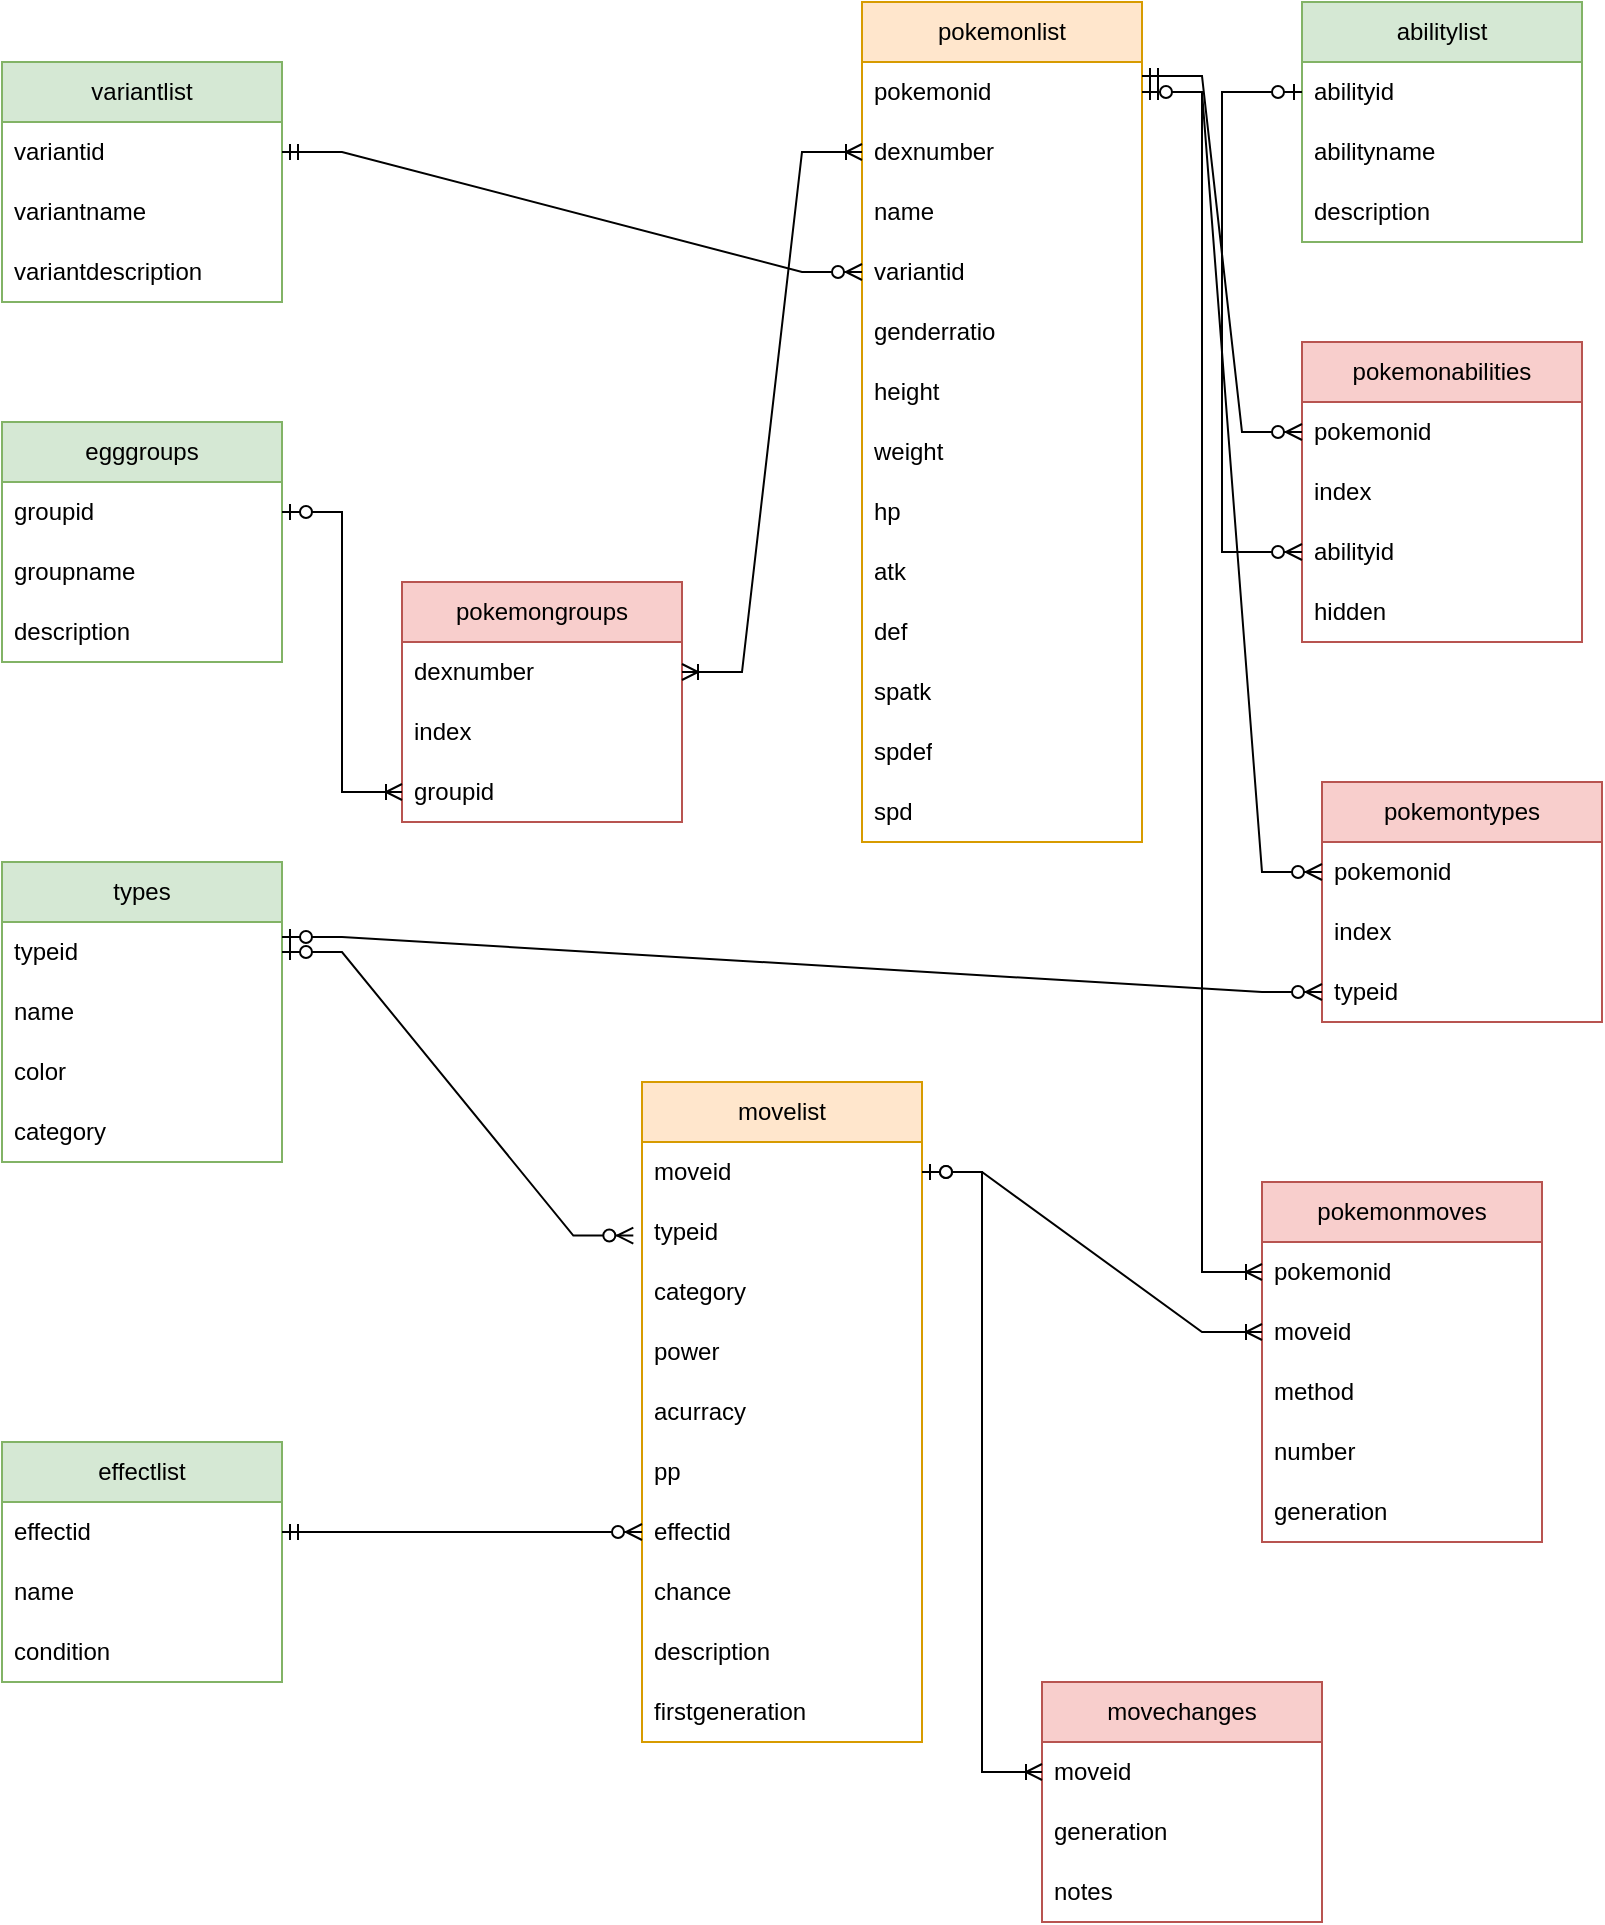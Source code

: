 <mxfile version="21.7.5" type="github">
  <diagram name="Page-1" id="2LtexqtlbSiLHXwtFzQk">
    <mxGraphModel dx="1465" dy="1543" grid="1" gridSize="10" guides="1" tooltips="1" connect="1" arrows="1" fold="1" page="1" pageScale="1" pageWidth="850" pageHeight="1100" math="0" shadow="0">
      <root>
        <mxCell id="0" />
        <mxCell id="1" parent="0" />
        <mxCell id="hRaid3Hu-XjgIV06i_QI-1" value="&lt;div&gt;types&lt;/div&gt;" style="swimlane;fontStyle=0;childLayout=stackLayout;horizontal=1;startSize=30;horizontalStack=0;resizeParent=1;resizeParentMax=0;resizeLast=0;collapsible=1;marginBottom=0;whiteSpace=wrap;html=1;fillColor=#d5e8d4;strokeColor=#82b366;" vertex="1" parent="1">
          <mxGeometry x="40" y="440" width="140" height="150" as="geometry" />
        </mxCell>
        <mxCell id="hRaid3Hu-XjgIV06i_QI-2" value="typeid" style="text;strokeColor=none;fillColor=none;align=left;verticalAlign=middle;spacingLeft=4;spacingRight=4;overflow=hidden;points=[[0,0.5],[1,0.5]];portConstraint=eastwest;rotatable=0;whiteSpace=wrap;html=1;" vertex="1" parent="hRaid3Hu-XjgIV06i_QI-1">
          <mxGeometry y="30" width="140" height="30" as="geometry" />
        </mxCell>
        <mxCell id="hRaid3Hu-XjgIV06i_QI-3" value="name" style="text;strokeColor=none;fillColor=none;align=left;verticalAlign=middle;spacingLeft=4;spacingRight=4;overflow=hidden;points=[[0,0.5],[1,0.5]];portConstraint=eastwest;rotatable=0;whiteSpace=wrap;html=1;" vertex="1" parent="hRaid3Hu-XjgIV06i_QI-1">
          <mxGeometry y="60" width="140" height="30" as="geometry" />
        </mxCell>
        <mxCell id="hRaid3Hu-XjgIV06i_QI-4" value="&lt;div&gt;color&lt;/div&gt;" style="text;strokeColor=none;fillColor=none;align=left;verticalAlign=middle;spacingLeft=4;spacingRight=4;overflow=hidden;points=[[0,0.5],[1,0.5]];portConstraint=eastwest;rotatable=0;whiteSpace=wrap;html=1;" vertex="1" parent="hRaid3Hu-XjgIV06i_QI-1">
          <mxGeometry y="90" width="140" height="30" as="geometry" />
        </mxCell>
        <mxCell id="hRaid3Hu-XjgIV06i_QI-9" value="category" style="text;strokeColor=none;fillColor=none;align=left;verticalAlign=middle;spacingLeft=4;spacingRight=4;overflow=hidden;points=[[0,0.5],[1,0.5]];portConstraint=eastwest;rotatable=0;whiteSpace=wrap;html=1;" vertex="1" parent="hRaid3Hu-XjgIV06i_QI-1">
          <mxGeometry y="120" width="140" height="30" as="geometry" />
        </mxCell>
        <mxCell id="hRaid3Hu-XjgIV06i_QI-5" value="movelist" style="swimlane;fontStyle=0;childLayout=stackLayout;horizontal=1;startSize=30;horizontalStack=0;resizeParent=1;resizeParentMax=0;resizeLast=0;collapsible=1;marginBottom=0;whiteSpace=wrap;html=1;fillColor=#ffe6cc;strokeColor=#d79b00;" vertex="1" parent="1">
          <mxGeometry x="360" y="550" width="140" height="330" as="geometry" />
        </mxCell>
        <mxCell id="hRaid3Hu-XjgIV06i_QI-6" value="moveid&lt;span style=&quot;white-space: pre;&quot;&gt;&#x9;&lt;/span&gt;" style="text;strokeColor=none;fillColor=none;align=left;verticalAlign=middle;spacingLeft=4;spacingRight=4;overflow=hidden;points=[[0,0.5],[1,0.5]];portConstraint=eastwest;rotatable=0;whiteSpace=wrap;html=1;" vertex="1" parent="hRaid3Hu-XjgIV06i_QI-5">
          <mxGeometry y="30" width="140" height="30" as="geometry" />
        </mxCell>
        <mxCell id="hRaid3Hu-XjgIV06i_QI-7" value="typeid" style="text;strokeColor=none;fillColor=none;align=left;verticalAlign=middle;spacingLeft=4;spacingRight=4;overflow=hidden;points=[[0,0.5],[1,0.5]];portConstraint=eastwest;rotatable=0;whiteSpace=wrap;html=1;" vertex="1" parent="hRaid3Hu-XjgIV06i_QI-5">
          <mxGeometry y="60" width="140" height="30" as="geometry" />
        </mxCell>
        <mxCell id="hRaid3Hu-XjgIV06i_QI-8" value="category" style="text;strokeColor=none;fillColor=none;align=left;verticalAlign=middle;spacingLeft=4;spacingRight=4;overflow=hidden;points=[[0,0.5],[1,0.5]];portConstraint=eastwest;rotatable=0;whiteSpace=wrap;html=1;" vertex="1" parent="hRaid3Hu-XjgIV06i_QI-5">
          <mxGeometry y="90" width="140" height="30" as="geometry" />
        </mxCell>
        <mxCell id="hRaid3Hu-XjgIV06i_QI-11" value="power" style="text;strokeColor=none;fillColor=none;align=left;verticalAlign=middle;spacingLeft=4;spacingRight=4;overflow=hidden;points=[[0,0.5],[1,0.5]];portConstraint=eastwest;rotatable=0;whiteSpace=wrap;html=1;" vertex="1" parent="hRaid3Hu-XjgIV06i_QI-5">
          <mxGeometry y="120" width="140" height="30" as="geometry" />
        </mxCell>
        <mxCell id="hRaid3Hu-XjgIV06i_QI-12" value="acurracy" style="text;strokeColor=none;fillColor=none;align=left;verticalAlign=middle;spacingLeft=4;spacingRight=4;overflow=hidden;points=[[0,0.5],[1,0.5]];portConstraint=eastwest;rotatable=0;whiteSpace=wrap;html=1;" vertex="1" parent="hRaid3Hu-XjgIV06i_QI-5">
          <mxGeometry y="150" width="140" height="30" as="geometry" />
        </mxCell>
        <mxCell id="hRaid3Hu-XjgIV06i_QI-13" value="pp" style="text;strokeColor=none;fillColor=none;align=left;verticalAlign=middle;spacingLeft=4;spacingRight=4;overflow=hidden;points=[[0,0.5],[1,0.5]];portConstraint=eastwest;rotatable=0;whiteSpace=wrap;html=1;" vertex="1" parent="hRaid3Hu-XjgIV06i_QI-5">
          <mxGeometry y="180" width="140" height="30" as="geometry" />
        </mxCell>
        <mxCell id="hRaid3Hu-XjgIV06i_QI-27" value="effectid" style="text;strokeColor=none;fillColor=none;align=left;verticalAlign=middle;spacingLeft=4;spacingRight=4;overflow=hidden;points=[[0,0.5],[1,0.5]];portConstraint=eastwest;rotatable=0;whiteSpace=wrap;html=1;" vertex="1" parent="hRaid3Hu-XjgIV06i_QI-5">
          <mxGeometry y="210" width="140" height="30" as="geometry" />
        </mxCell>
        <mxCell id="hRaid3Hu-XjgIV06i_QI-28" value="chance" style="text;strokeColor=none;fillColor=none;align=left;verticalAlign=middle;spacingLeft=4;spacingRight=4;overflow=hidden;points=[[0,0.5],[1,0.5]];portConstraint=eastwest;rotatable=0;whiteSpace=wrap;html=1;" vertex="1" parent="hRaid3Hu-XjgIV06i_QI-5">
          <mxGeometry y="240" width="140" height="30" as="geometry" />
        </mxCell>
        <mxCell id="hRaid3Hu-XjgIV06i_QI-14" value="description" style="text;strokeColor=none;fillColor=none;align=left;verticalAlign=middle;spacingLeft=4;spacingRight=4;overflow=hidden;points=[[0,0.5],[1,0.5]];portConstraint=eastwest;rotatable=0;whiteSpace=wrap;html=1;" vertex="1" parent="hRaid3Hu-XjgIV06i_QI-5">
          <mxGeometry y="270" width="140" height="30" as="geometry" />
        </mxCell>
        <mxCell id="hRaid3Hu-XjgIV06i_QI-66" value="&lt;div&gt;firstgeneration&lt;/div&gt;" style="text;strokeColor=none;fillColor=none;align=left;verticalAlign=middle;spacingLeft=4;spacingRight=4;overflow=hidden;points=[[0,0.5],[1,0.5]];portConstraint=eastwest;rotatable=0;whiteSpace=wrap;html=1;" vertex="1" parent="hRaid3Hu-XjgIV06i_QI-5">
          <mxGeometry y="300" width="140" height="30" as="geometry" />
        </mxCell>
        <mxCell id="hRaid3Hu-XjgIV06i_QI-17" value="" style="edgeStyle=entityRelationEdgeStyle;fontSize=12;html=1;endArrow=ERzeroToMany;startArrow=ERzeroToOne;rounded=0;exitX=1;exitY=0.5;exitDx=0;exitDy=0;entryX=-0.031;entryY=0.559;entryDx=0;entryDy=0;entryPerimeter=0;" edge="1" parent="1" source="hRaid3Hu-XjgIV06i_QI-2" target="hRaid3Hu-XjgIV06i_QI-7">
          <mxGeometry width="100" height="100" relative="1" as="geometry">
            <mxPoint x="180" y="180" as="sourcePoint" />
            <mxPoint x="240" y="50" as="targetPoint" />
          </mxGeometry>
        </mxCell>
        <mxCell id="hRaid3Hu-XjgIV06i_QI-18" value="effectlist" style="swimlane;fontStyle=0;childLayout=stackLayout;horizontal=1;startSize=30;horizontalStack=0;resizeParent=1;resizeParentMax=0;resizeLast=0;collapsible=1;marginBottom=0;whiteSpace=wrap;html=1;fillColor=#d5e8d4;strokeColor=#82b366;" vertex="1" parent="1">
          <mxGeometry x="40" y="730" width="140" height="120" as="geometry" />
        </mxCell>
        <mxCell id="hRaid3Hu-XjgIV06i_QI-19" value="effectid" style="text;strokeColor=none;fillColor=none;align=left;verticalAlign=middle;spacingLeft=4;spacingRight=4;overflow=hidden;points=[[0,0.5],[1,0.5]];portConstraint=eastwest;rotatable=0;whiteSpace=wrap;html=1;" vertex="1" parent="hRaid3Hu-XjgIV06i_QI-18">
          <mxGeometry y="30" width="140" height="30" as="geometry" />
        </mxCell>
        <mxCell id="hRaid3Hu-XjgIV06i_QI-20" value="name" style="text;strokeColor=none;fillColor=none;align=left;verticalAlign=middle;spacingLeft=4;spacingRight=4;overflow=hidden;points=[[0,0.5],[1,0.5]];portConstraint=eastwest;rotatable=0;whiteSpace=wrap;html=1;" vertex="1" parent="hRaid3Hu-XjgIV06i_QI-18">
          <mxGeometry y="60" width="140" height="30" as="geometry" />
        </mxCell>
        <mxCell id="hRaid3Hu-XjgIV06i_QI-21" value="condition" style="text;strokeColor=none;fillColor=none;align=left;verticalAlign=middle;spacingLeft=4;spacingRight=4;overflow=hidden;points=[[0,0.5],[1,0.5]];portConstraint=eastwest;rotatable=0;whiteSpace=wrap;html=1;" vertex="1" parent="hRaid3Hu-XjgIV06i_QI-18">
          <mxGeometry y="90" width="140" height="30" as="geometry" />
        </mxCell>
        <mxCell id="hRaid3Hu-XjgIV06i_QI-23" value="variantlist" style="swimlane;fontStyle=0;childLayout=stackLayout;horizontal=1;startSize=30;horizontalStack=0;resizeParent=1;resizeParentMax=0;resizeLast=0;collapsible=1;marginBottom=0;whiteSpace=wrap;html=1;fillColor=#d5e8d4;strokeColor=#82b366;" vertex="1" parent="1">
          <mxGeometry x="40" y="40" width="140" height="120" as="geometry" />
        </mxCell>
        <mxCell id="hRaid3Hu-XjgIV06i_QI-24" value="variantid" style="text;strokeColor=none;fillColor=none;align=left;verticalAlign=middle;spacingLeft=4;spacingRight=4;overflow=hidden;points=[[0,0.5],[1,0.5]];portConstraint=eastwest;rotatable=0;whiteSpace=wrap;html=1;" vertex="1" parent="hRaid3Hu-XjgIV06i_QI-23">
          <mxGeometry y="30" width="140" height="30" as="geometry" />
        </mxCell>
        <mxCell id="hRaid3Hu-XjgIV06i_QI-25" value="variantname" style="text;strokeColor=none;fillColor=none;align=left;verticalAlign=middle;spacingLeft=4;spacingRight=4;overflow=hidden;points=[[0,0.5],[1,0.5]];portConstraint=eastwest;rotatable=0;whiteSpace=wrap;html=1;" vertex="1" parent="hRaid3Hu-XjgIV06i_QI-23">
          <mxGeometry y="60" width="140" height="30" as="geometry" />
        </mxCell>
        <mxCell id="hRaid3Hu-XjgIV06i_QI-26" value="variantdescription" style="text;strokeColor=none;fillColor=none;align=left;verticalAlign=middle;spacingLeft=4;spacingRight=4;overflow=hidden;points=[[0,0.5],[1,0.5]];portConstraint=eastwest;rotatable=0;whiteSpace=wrap;html=1;" vertex="1" parent="hRaid3Hu-XjgIV06i_QI-23">
          <mxGeometry y="90" width="140" height="30" as="geometry" />
        </mxCell>
        <mxCell id="hRaid3Hu-XjgIV06i_QI-29" value="" style="edgeStyle=entityRelationEdgeStyle;fontSize=12;html=1;endArrow=ERzeroToMany;startArrow=ERmandOne;rounded=0;exitX=1;exitY=0.5;exitDx=0;exitDy=0;entryX=0;entryY=0.5;entryDx=0;entryDy=0;" edge="1" parent="1" source="hRaid3Hu-XjgIV06i_QI-19" target="hRaid3Hu-XjgIV06i_QI-27">
          <mxGeometry width="100" height="100" relative="1" as="geometry">
            <mxPoint x="210" y="470" as="sourcePoint" />
            <mxPoint x="310" y="370" as="targetPoint" />
          </mxGeometry>
        </mxCell>
        <mxCell id="hRaid3Hu-XjgIV06i_QI-31" value="pokemonlist" style="swimlane;fontStyle=0;childLayout=stackLayout;horizontal=1;startSize=30;horizontalStack=0;resizeParent=1;resizeParentMax=0;resizeLast=0;collapsible=1;marginBottom=0;whiteSpace=wrap;html=1;fillColor=#ffe6cc;strokeColor=#d79b00;" vertex="1" parent="1">
          <mxGeometry x="470" y="10" width="140" height="420" as="geometry" />
        </mxCell>
        <mxCell id="hRaid3Hu-XjgIV06i_QI-32" value="&lt;div&gt;pokemonid&lt;/div&gt;" style="text;strokeColor=none;fillColor=none;align=left;verticalAlign=middle;spacingLeft=4;spacingRight=4;overflow=hidden;points=[[0,0.5],[1,0.5]];portConstraint=eastwest;rotatable=0;whiteSpace=wrap;html=1;" vertex="1" parent="hRaid3Hu-XjgIV06i_QI-31">
          <mxGeometry y="30" width="140" height="30" as="geometry" />
        </mxCell>
        <mxCell id="hRaid3Hu-XjgIV06i_QI-33" value="dexnumber" style="text;strokeColor=none;fillColor=none;align=left;verticalAlign=middle;spacingLeft=4;spacingRight=4;overflow=hidden;points=[[0,0.5],[1,0.5]];portConstraint=eastwest;rotatable=0;whiteSpace=wrap;html=1;" vertex="1" parent="hRaid3Hu-XjgIV06i_QI-31">
          <mxGeometry y="60" width="140" height="30" as="geometry" />
        </mxCell>
        <mxCell id="hRaid3Hu-XjgIV06i_QI-34" value="name" style="text;strokeColor=none;fillColor=none;align=left;verticalAlign=middle;spacingLeft=4;spacingRight=4;overflow=hidden;points=[[0,0.5],[1,0.5]];portConstraint=eastwest;rotatable=0;whiteSpace=wrap;html=1;" vertex="1" parent="hRaid3Hu-XjgIV06i_QI-31">
          <mxGeometry y="90" width="140" height="30" as="geometry" />
        </mxCell>
        <mxCell id="hRaid3Hu-XjgIV06i_QI-35" value="variantid" style="text;strokeColor=none;fillColor=none;align=left;verticalAlign=middle;spacingLeft=4;spacingRight=4;overflow=hidden;points=[[0,0.5],[1,0.5]];portConstraint=eastwest;rotatable=0;whiteSpace=wrap;html=1;" vertex="1" parent="hRaid3Hu-XjgIV06i_QI-31">
          <mxGeometry y="120" width="140" height="30" as="geometry" />
        </mxCell>
        <mxCell id="hRaid3Hu-XjgIV06i_QI-37" value="genderratio" style="text;strokeColor=none;fillColor=none;align=left;verticalAlign=middle;spacingLeft=4;spacingRight=4;overflow=hidden;points=[[0,0.5],[1,0.5]];portConstraint=eastwest;rotatable=0;whiteSpace=wrap;html=1;" vertex="1" parent="hRaid3Hu-XjgIV06i_QI-31">
          <mxGeometry y="150" width="140" height="30" as="geometry" />
        </mxCell>
        <mxCell id="hRaid3Hu-XjgIV06i_QI-38" value="height" style="text;strokeColor=none;fillColor=none;align=left;verticalAlign=middle;spacingLeft=4;spacingRight=4;overflow=hidden;points=[[0,0.5],[1,0.5]];portConstraint=eastwest;rotatable=0;whiteSpace=wrap;html=1;" vertex="1" parent="hRaid3Hu-XjgIV06i_QI-31">
          <mxGeometry y="180" width="140" height="30" as="geometry" />
        </mxCell>
        <mxCell id="hRaid3Hu-XjgIV06i_QI-39" value="weight" style="text;strokeColor=none;fillColor=none;align=left;verticalAlign=middle;spacingLeft=4;spacingRight=4;overflow=hidden;points=[[0,0.5],[1,0.5]];portConstraint=eastwest;rotatable=0;whiteSpace=wrap;html=1;" vertex="1" parent="hRaid3Hu-XjgIV06i_QI-31">
          <mxGeometry y="210" width="140" height="30" as="geometry" />
        </mxCell>
        <mxCell id="hRaid3Hu-XjgIV06i_QI-40" value="hp" style="text;strokeColor=none;fillColor=none;align=left;verticalAlign=middle;spacingLeft=4;spacingRight=4;overflow=hidden;points=[[0,0.5],[1,0.5]];portConstraint=eastwest;rotatable=0;whiteSpace=wrap;html=1;" vertex="1" parent="hRaid3Hu-XjgIV06i_QI-31">
          <mxGeometry y="240" width="140" height="30" as="geometry" />
        </mxCell>
        <mxCell id="hRaid3Hu-XjgIV06i_QI-41" value="atk" style="text;strokeColor=none;fillColor=none;align=left;verticalAlign=middle;spacingLeft=4;spacingRight=4;overflow=hidden;points=[[0,0.5],[1,0.5]];portConstraint=eastwest;rotatable=0;whiteSpace=wrap;html=1;" vertex="1" parent="hRaid3Hu-XjgIV06i_QI-31">
          <mxGeometry y="270" width="140" height="30" as="geometry" />
        </mxCell>
        <mxCell id="hRaid3Hu-XjgIV06i_QI-42" value="def" style="text;strokeColor=none;fillColor=none;align=left;verticalAlign=middle;spacingLeft=4;spacingRight=4;overflow=hidden;points=[[0,0.5],[1,0.5]];portConstraint=eastwest;rotatable=0;whiteSpace=wrap;html=1;" vertex="1" parent="hRaid3Hu-XjgIV06i_QI-31">
          <mxGeometry y="300" width="140" height="30" as="geometry" />
        </mxCell>
        <mxCell id="hRaid3Hu-XjgIV06i_QI-43" value="spatk" style="text;strokeColor=none;fillColor=none;align=left;verticalAlign=middle;spacingLeft=4;spacingRight=4;overflow=hidden;points=[[0,0.5],[1,0.5]];portConstraint=eastwest;rotatable=0;whiteSpace=wrap;html=1;" vertex="1" parent="hRaid3Hu-XjgIV06i_QI-31">
          <mxGeometry y="330" width="140" height="30" as="geometry" />
        </mxCell>
        <mxCell id="hRaid3Hu-XjgIV06i_QI-44" value="spdef" style="text;strokeColor=none;fillColor=none;align=left;verticalAlign=middle;spacingLeft=4;spacingRight=4;overflow=hidden;points=[[0,0.5],[1,0.5]];portConstraint=eastwest;rotatable=0;whiteSpace=wrap;html=1;" vertex="1" parent="hRaid3Hu-XjgIV06i_QI-31">
          <mxGeometry y="360" width="140" height="30" as="geometry" />
        </mxCell>
        <mxCell id="hRaid3Hu-XjgIV06i_QI-45" value="spd" style="text;strokeColor=none;fillColor=none;align=left;verticalAlign=middle;spacingLeft=4;spacingRight=4;overflow=hidden;points=[[0,0.5],[1,0.5]];portConstraint=eastwest;rotatable=0;whiteSpace=wrap;html=1;" vertex="1" parent="hRaid3Hu-XjgIV06i_QI-31">
          <mxGeometry y="390" width="140" height="30" as="geometry" />
        </mxCell>
        <mxCell id="hRaid3Hu-XjgIV06i_QI-46" value="" style="edgeStyle=entityRelationEdgeStyle;fontSize=12;html=1;endArrow=ERzeroToMany;startArrow=ERmandOne;rounded=0;exitX=1;exitY=0.5;exitDx=0;exitDy=0;entryX=0;entryY=0.5;entryDx=0;entryDy=0;" edge="1" parent="1" source="hRaid3Hu-XjgIV06i_QI-24" target="hRaid3Hu-XjgIV06i_QI-35">
          <mxGeometry width="100" height="100" relative="1" as="geometry">
            <mxPoint x="260" y="310" as="sourcePoint" />
            <mxPoint x="360" y="210" as="targetPoint" />
          </mxGeometry>
        </mxCell>
        <mxCell id="hRaid3Hu-XjgIV06i_QI-47" value="pokemontypes" style="swimlane;fontStyle=0;childLayout=stackLayout;horizontal=1;startSize=30;horizontalStack=0;resizeParent=1;resizeParentMax=0;resizeLast=0;collapsible=1;marginBottom=0;whiteSpace=wrap;html=1;fillColor=#f8cecc;strokeColor=#b85450;" vertex="1" parent="1">
          <mxGeometry x="700" y="400" width="140" height="120" as="geometry" />
        </mxCell>
        <mxCell id="hRaid3Hu-XjgIV06i_QI-48" value="pokemonid" style="text;strokeColor=none;fillColor=none;align=left;verticalAlign=middle;spacingLeft=4;spacingRight=4;overflow=hidden;points=[[0,0.5],[1,0.5]];portConstraint=eastwest;rotatable=0;whiteSpace=wrap;html=1;" vertex="1" parent="hRaid3Hu-XjgIV06i_QI-47">
          <mxGeometry y="30" width="140" height="30" as="geometry" />
        </mxCell>
        <mxCell id="hRaid3Hu-XjgIV06i_QI-49" value="index" style="text;strokeColor=none;fillColor=none;align=left;verticalAlign=middle;spacingLeft=4;spacingRight=4;overflow=hidden;points=[[0,0.5],[1,0.5]];portConstraint=eastwest;rotatable=0;whiteSpace=wrap;html=1;" vertex="1" parent="hRaid3Hu-XjgIV06i_QI-47">
          <mxGeometry y="60" width="140" height="30" as="geometry" />
        </mxCell>
        <mxCell id="hRaid3Hu-XjgIV06i_QI-50" value="typeid" style="text;strokeColor=none;fillColor=none;align=left;verticalAlign=middle;spacingLeft=4;spacingRight=4;overflow=hidden;points=[[0,0.5],[1,0.5]];portConstraint=eastwest;rotatable=0;whiteSpace=wrap;html=1;" vertex="1" parent="hRaid3Hu-XjgIV06i_QI-47">
          <mxGeometry y="90" width="140" height="30" as="geometry" />
        </mxCell>
        <mxCell id="hRaid3Hu-XjgIV06i_QI-51" value="" style="edgeStyle=entityRelationEdgeStyle;fontSize=12;html=1;endArrow=ERzeroToMany;startArrow=ERzeroToOne;rounded=0;exitX=1;exitY=0.25;exitDx=0;exitDy=0;entryX=0;entryY=0.5;entryDx=0;entryDy=0;" edge="1" parent="1" source="hRaid3Hu-XjgIV06i_QI-1" target="hRaid3Hu-XjgIV06i_QI-50">
          <mxGeometry width="100" height="100" relative="1" as="geometry">
            <mxPoint x="190" y="430" as="sourcePoint" />
            <mxPoint x="290" y="330" as="targetPoint" />
          </mxGeometry>
        </mxCell>
        <mxCell id="hRaid3Hu-XjgIV06i_QI-52" value="" style="edgeStyle=entityRelationEdgeStyle;fontSize=12;html=1;endArrow=ERzeroToMany;startArrow=ERmandOne;rounded=0;exitX=1;exitY=0.5;exitDx=0;exitDy=0;entryX=0;entryY=0.5;entryDx=0;entryDy=0;" edge="1" parent="1" source="hRaid3Hu-XjgIV06i_QI-32" target="hRaid3Hu-XjgIV06i_QI-48">
          <mxGeometry width="100" height="100" relative="1" as="geometry">
            <mxPoint x="580" y="260" as="sourcePoint" />
            <mxPoint x="680" y="160" as="targetPoint" />
          </mxGeometry>
        </mxCell>
        <mxCell id="hRaid3Hu-XjgIV06i_QI-53" value="abilitylist" style="swimlane;fontStyle=0;childLayout=stackLayout;horizontal=1;startSize=30;horizontalStack=0;resizeParent=1;resizeParentMax=0;resizeLast=0;collapsible=1;marginBottom=0;whiteSpace=wrap;html=1;fillColor=#d5e8d4;strokeColor=#82b366;" vertex="1" parent="1">
          <mxGeometry x="690" y="10" width="140" height="120" as="geometry" />
        </mxCell>
        <mxCell id="hRaid3Hu-XjgIV06i_QI-54" value="abilityid" style="text;strokeColor=none;fillColor=none;align=left;verticalAlign=middle;spacingLeft=4;spacingRight=4;overflow=hidden;points=[[0,0.5],[1,0.5]];portConstraint=eastwest;rotatable=0;whiteSpace=wrap;html=1;" vertex="1" parent="hRaid3Hu-XjgIV06i_QI-53">
          <mxGeometry y="30" width="140" height="30" as="geometry" />
        </mxCell>
        <mxCell id="hRaid3Hu-XjgIV06i_QI-55" value="abilityname" style="text;strokeColor=none;fillColor=none;align=left;verticalAlign=middle;spacingLeft=4;spacingRight=4;overflow=hidden;points=[[0,0.5],[1,0.5]];portConstraint=eastwest;rotatable=0;whiteSpace=wrap;html=1;" vertex="1" parent="hRaid3Hu-XjgIV06i_QI-53">
          <mxGeometry y="60" width="140" height="30" as="geometry" />
        </mxCell>
        <mxCell id="hRaid3Hu-XjgIV06i_QI-56" value="description" style="text;strokeColor=none;fillColor=none;align=left;verticalAlign=middle;spacingLeft=4;spacingRight=4;overflow=hidden;points=[[0,0.5],[1,0.5]];portConstraint=eastwest;rotatable=0;whiteSpace=wrap;html=1;" vertex="1" parent="hRaid3Hu-XjgIV06i_QI-53">
          <mxGeometry y="90" width="140" height="30" as="geometry" />
        </mxCell>
        <mxCell id="hRaid3Hu-XjgIV06i_QI-57" value="pokemonabilities" style="swimlane;fontStyle=0;childLayout=stackLayout;horizontal=1;startSize=30;horizontalStack=0;resizeParent=1;resizeParentMax=0;resizeLast=0;collapsible=1;marginBottom=0;whiteSpace=wrap;html=1;fillColor=#f8cecc;strokeColor=#b85450;" vertex="1" parent="1">
          <mxGeometry x="690" y="180" width="140" height="150" as="geometry" />
        </mxCell>
        <mxCell id="hRaid3Hu-XjgIV06i_QI-58" value="pokemonid" style="text;strokeColor=none;fillColor=none;align=left;verticalAlign=middle;spacingLeft=4;spacingRight=4;overflow=hidden;points=[[0,0.5],[1,0.5]];portConstraint=eastwest;rotatable=0;whiteSpace=wrap;html=1;" vertex="1" parent="hRaid3Hu-XjgIV06i_QI-57">
          <mxGeometry y="30" width="140" height="30" as="geometry" />
        </mxCell>
        <mxCell id="hRaid3Hu-XjgIV06i_QI-59" value="index" style="text;strokeColor=none;fillColor=none;align=left;verticalAlign=middle;spacingLeft=4;spacingRight=4;overflow=hidden;points=[[0,0.5],[1,0.5]];portConstraint=eastwest;rotatable=0;whiteSpace=wrap;html=1;" vertex="1" parent="hRaid3Hu-XjgIV06i_QI-57">
          <mxGeometry y="60" width="140" height="30" as="geometry" />
        </mxCell>
        <mxCell id="hRaid3Hu-XjgIV06i_QI-60" value="abilityid" style="text;strokeColor=none;fillColor=none;align=left;verticalAlign=middle;spacingLeft=4;spacingRight=4;overflow=hidden;points=[[0,0.5],[1,0.5]];portConstraint=eastwest;rotatable=0;whiteSpace=wrap;html=1;" vertex="1" parent="hRaid3Hu-XjgIV06i_QI-57">
          <mxGeometry y="90" width="140" height="30" as="geometry" />
        </mxCell>
        <mxCell id="hRaid3Hu-XjgIV06i_QI-61" value="hidden" style="text;strokeColor=none;fillColor=none;align=left;verticalAlign=middle;spacingLeft=4;spacingRight=4;overflow=hidden;points=[[0,0.5],[1,0.5]];portConstraint=eastwest;rotatable=0;whiteSpace=wrap;html=1;" vertex="1" parent="hRaid3Hu-XjgIV06i_QI-57">
          <mxGeometry y="120" width="140" height="30" as="geometry" />
        </mxCell>
        <mxCell id="hRaid3Hu-XjgIV06i_QI-63" value="" style="edgeStyle=entityRelationEdgeStyle;fontSize=12;html=1;endArrow=ERzeroToMany;startArrow=ERmandOne;rounded=0;exitX=1;exitY=0.233;exitDx=0;exitDy=0;exitPerimeter=0;entryX=0;entryY=0.5;entryDx=0;entryDy=0;" edge="1" parent="1" source="hRaid3Hu-XjgIV06i_QI-32" target="hRaid3Hu-XjgIV06i_QI-58">
          <mxGeometry width="100" height="100" relative="1" as="geometry">
            <mxPoint x="560" y="80" as="sourcePoint" />
            <mxPoint x="620" y="220" as="targetPoint" />
          </mxGeometry>
        </mxCell>
        <mxCell id="hRaid3Hu-XjgIV06i_QI-64" value="" style="edgeStyle=elbowEdgeStyle;fontSize=12;html=1;endArrow=ERzeroToMany;startArrow=ERzeroToOne;rounded=0;movable=1;resizable=1;rotatable=1;deletable=1;editable=1;locked=0;connectable=1;entryX=0;entryY=0.5;entryDx=0;entryDy=0;exitX=0;exitY=0.5;exitDx=0;exitDy=0;" edge="1" parent="1" source="hRaid3Hu-XjgIV06i_QI-54" target="hRaid3Hu-XjgIV06i_QI-60">
          <mxGeometry width="100" height="100" relative="1" as="geometry">
            <mxPoint x="600" y="-20" as="sourcePoint" />
            <mxPoint x="570" y="250" as="targetPoint" />
            <Array as="points">
              <mxPoint x="650" y="170" />
            </Array>
          </mxGeometry>
        </mxCell>
        <mxCell id="hRaid3Hu-XjgIV06i_QI-67" value="pokemonmoves" style="swimlane;fontStyle=0;childLayout=stackLayout;horizontal=1;startSize=30;horizontalStack=0;resizeParent=1;resizeParentMax=0;resizeLast=0;collapsible=1;marginBottom=0;whiteSpace=wrap;html=1;fillColor=#f8cecc;strokeColor=#b85450;" vertex="1" parent="1">
          <mxGeometry x="670" y="600" width="140" height="180" as="geometry" />
        </mxCell>
        <mxCell id="hRaid3Hu-XjgIV06i_QI-68" value="pokemonid" style="text;strokeColor=none;fillColor=none;align=left;verticalAlign=middle;spacingLeft=4;spacingRight=4;overflow=hidden;points=[[0,0.5],[1,0.5]];portConstraint=eastwest;rotatable=0;whiteSpace=wrap;html=1;" vertex="1" parent="hRaid3Hu-XjgIV06i_QI-67">
          <mxGeometry y="30" width="140" height="30" as="geometry" />
        </mxCell>
        <mxCell id="hRaid3Hu-XjgIV06i_QI-71" value="moveid" style="text;strokeColor=none;fillColor=none;align=left;verticalAlign=middle;spacingLeft=4;spacingRight=4;overflow=hidden;points=[[0,0.5],[1,0.5]];portConstraint=eastwest;rotatable=0;whiteSpace=wrap;html=1;" vertex="1" parent="hRaid3Hu-XjgIV06i_QI-67">
          <mxGeometry y="60" width="140" height="30" as="geometry" />
        </mxCell>
        <mxCell id="hRaid3Hu-XjgIV06i_QI-72" value="method" style="text;strokeColor=none;fillColor=none;align=left;verticalAlign=middle;spacingLeft=4;spacingRight=4;overflow=hidden;points=[[0,0.5],[1,0.5]];portConstraint=eastwest;rotatable=0;whiteSpace=wrap;html=1;" vertex="1" parent="hRaid3Hu-XjgIV06i_QI-67">
          <mxGeometry y="90" width="140" height="30" as="geometry" />
        </mxCell>
        <mxCell id="hRaid3Hu-XjgIV06i_QI-73" value="number" style="text;strokeColor=none;fillColor=none;align=left;verticalAlign=middle;spacingLeft=4;spacingRight=4;overflow=hidden;points=[[0,0.5],[1,0.5]];portConstraint=eastwest;rotatable=0;whiteSpace=wrap;html=1;" vertex="1" parent="hRaid3Hu-XjgIV06i_QI-67">
          <mxGeometry y="120" width="140" height="30" as="geometry" />
        </mxCell>
        <mxCell id="hRaid3Hu-XjgIV06i_QI-78" value="generation" style="text;strokeColor=none;fillColor=none;align=left;verticalAlign=middle;spacingLeft=4;spacingRight=4;overflow=hidden;points=[[0,0.5],[1,0.5]];portConstraint=eastwest;rotatable=0;whiteSpace=wrap;html=1;" vertex="1" parent="hRaid3Hu-XjgIV06i_QI-67">
          <mxGeometry y="150" width="140" height="30" as="geometry" />
        </mxCell>
        <mxCell id="hRaid3Hu-XjgIV06i_QI-81" value="egggroups" style="swimlane;fontStyle=0;childLayout=stackLayout;horizontal=1;startSize=30;horizontalStack=0;resizeParent=1;resizeParentMax=0;resizeLast=0;collapsible=1;marginBottom=0;whiteSpace=wrap;html=1;fillColor=#d5e8d4;strokeColor=#82b366;" vertex="1" parent="1">
          <mxGeometry x="40" y="220" width="140" height="120" as="geometry" />
        </mxCell>
        <mxCell id="hRaid3Hu-XjgIV06i_QI-82" value="groupid" style="text;strokeColor=none;fillColor=none;align=left;verticalAlign=middle;spacingLeft=4;spacingRight=4;overflow=hidden;points=[[0,0.5],[1,0.5]];portConstraint=eastwest;rotatable=0;whiteSpace=wrap;html=1;" vertex="1" parent="hRaid3Hu-XjgIV06i_QI-81">
          <mxGeometry y="30" width="140" height="30" as="geometry" />
        </mxCell>
        <mxCell id="hRaid3Hu-XjgIV06i_QI-83" value="groupname" style="text;strokeColor=none;fillColor=none;align=left;verticalAlign=middle;spacingLeft=4;spacingRight=4;overflow=hidden;points=[[0,0.5],[1,0.5]];portConstraint=eastwest;rotatable=0;whiteSpace=wrap;html=1;" vertex="1" parent="hRaid3Hu-XjgIV06i_QI-81">
          <mxGeometry y="60" width="140" height="30" as="geometry" />
        </mxCell>
        <mxCell id="hRaid3Hu-XjgIV06i_QI-84" value="description" style="text;strokeColor=none;fillColor=none;align=left;verticalAlign=middle;spacingLeft=4;spacingRight=4;overflow=hidden;points=[[0,0.5],[1,0.5]];portConstraint=eastwest;rotatable=0;whiteSpace=wrap;html=1;" vertex="1" parent="hRaid3Hu-XjgIV06i_QI-81">
          <mxGeometry y="90" width="140" height="30" as="geometry" />
        </mxCell>
        <mxCell id="hRaid3Hu-XjgIV06i_QI-86" value="&lt;div&gt;pokemongroups&lt;/div&gt;" style="swimlane;fontStyle=0;childLayout=stackLayout;horizontal=1;startSize=30;horizontalStack=0;resizeParent=1;resizeParentMax=0;resizeLast=0;collapsible=1;marginBottom=0;whiteSpace=wrap;html=1;fillColor=#f8cecc;strokeColor=#b85450;" vertex="1" parent="1">
          <mxGeometry x="240" y="300" width="140" height="120" as="geometry" />
        </mxCell>
        <mxCell id="hRaid3Hu-XjgIV06i_QI-87" value="dexnumber" style="text;strokeColor=none;fillColor=none;align=left;verticalAlign=middle;spacingLeft=4;spacingRight=4;overflow=hidden;points=[[0,0.5],[1,0.5]];portConstraint=eastwest;rotatable=0;whiteSpace=wrap;html=1;" vertex="1" parent="hRaid3Hu-XjgIV06i_QI-86">
          <mxGeometry y="30" width="140" height="30" as="geometry" />
        </mxCell>
        <mxCell id="hRaid3Hu-XjgIV06i_QI-88" value="index" style="text;strokeColor=none;fillColor=none;align=left;verticalAlign=middle;spacingLeft=4;spacingRight=4;overflow=hidden;points=[[0,0.5],[1,0.5]];portConstraint=eastwest;rotatable=0;whiteSpace=wrap;html=1;" vertex="1" parent="hRaid3Hu-XjgIV06i_QI-86">
          <mxGeometry y="60" width="140" height="30" as="geometry" />
        </mxCell>
        <mxCell id="hRaid3Hu-XjgIV06i_QI-89" value="groupid" style="text;strokeColor=none;fillColor=none;align=left;verticalAlign=middle;spacingLeft=4;spacingRight=4;overflow=hidden;points=[[0,0.5],[1,0.5]];portConstraint=eastwest;rotatable=0;whiteSpace=wrap;html=1;" vertex="1" parent="hRaid3Hu-XjgIV06i_QI-86">
          <mxGeometry y="90" width="140" height="30" as="geometry" />
        </mxCell>
        <mxCell id="hRaid3Hu-XjgIV06i_QI-90" value="" style="edgeStyle=entityRelationEdgeStyle;fontSize=12;html=1;endArrow=ERoneToMany;startArrow=ERoneToMany;rounded=0;entryX=0;entryY=0.5;entryDx=0;entryDy=0;exitX=1;exitY=0.5;exitDx=0;exitDy=0;" edge="1" parent="1" source="hRaid3Hu-XjgIV06i_QI-87" target="hRaid3Hu-XjgIV06i_QI-33">
          <mxGeometry width="100" height="100" relative="1" as="geometry">
            <mxPoint x="230" y="210" as="sourcePoint" />
            <mxPoint x="330" y="110" as="targetPoint" />
          </mxGeometry>
        </mxCell>
        <mxCell id="hRaid3Hu-XjgIV06i_QI-92" value="" style="edgeStyle=entityRelationEdgeStyle;fontSize=12;html=1;endArrow=ERoneToMany;startArrow=ERzeroToOne;rounded=0;exitX=1;exitY=0.5;exitDx=0;exitDy=0;entryX=0;entryY=0.5;entryDx=0;entryDy=0;" edge="1" parent="1" source="hRaid3Hu-XjgIV06i_QI-82" target="hRaid3Hu-XjgIV06i_QI-89">
          <mxGeometry width="100" height="100" relative="1" as="geometry">
            <mxPoint x="180" y="260" as="sourcePoint" />
            <mxPoint x="280" y="160" as="targetPoint" />
          </mxGeometry>
        </mxCell>
        <mxCell id="hRaid3Hu-XjgIV06i_QI-93" value="" style="edgeStyle=entityRelationEdgeStyle;fontSize=12;html=1;endArrow=ERoneToMany;startArrow=ERzeroToOne;rounded=0;entryX=0;entryY=0.5;entryDx=0;entryDy=0;exitX=1;exitY=0.5;exitDx=0;exitDy=0;" edge="1" parent="1" source="hRaid3Hu-XjgIV06i_QI-32" target="hRaid3Hu-XjgIV06i_QI-68">
          <mxGeometry width="100" height="100" relative="1" as="geometry">
            <mxPoint x="570" y="740" as="sourcePoint" />
            <mxPoint x="610" y="640" as="targetPoint" />
          </mxGeometry>
        </mxCell>
        <mxCell id="hRaid3Hu-XjgIV06i_QI-94" value="" style="edgeStyle=entityRelationEdgeStyle;fontSize=12;html=1;endArrow=ERoneToMany;startArrow=ERzeroToOne;rounded=0;exitX=1;exitY=0.5;exitDx=0;exitDy=0;entryX=0;entryY=0.5;entryDx=0;entryDy=0;" edge="1" parent="1" source="hRaid3Hu-XjgIV06i_QI-6" target="hRaid3Hu-XjgIV06i_QI-71">
          <mxGeometry width="100" height="100" relative="1" as="geometry">
            <mxPoint x="570" y="670" as="sourcePoint" />
            <mxPoint x="670" y="570" as="targetPoint" />
          </mxGeometry>
        </mxCell>
        <mxCell id="hRaid3Hu-XjgIV06i_QI-96" value="movechanges" style="swimlane;fontStyle=0;childLayout=stackLayout;horizontal=1;startSize=30;horizontalStack=0;resizeParent=1;resizeParentMax=0;resizeLast=0;collapsible=1;marginBottom=0;whiteSpace=wrap;html=1;fillColor=#f8cecc;strokeColor=#b85450;" vertex="1" parent="1">
          <mxGeometry x="560" y="850" width="140" height="120" as="geometry" />
        </mxCell>
        <mxCell id="hRaid3Hu-XjgIV06i_QI-97" value="moveid" style="text;strokeColor=none;fillColor=none;align=left;verticalAlign=middle;spacingLeft=4;spacingRight=4;overflow=hidden;points=[[0,0.5],[1,0.5]];portConstraint=eastwest;rotatable=0;whiteSpace=wrap;html=1;" vertex="1" parent="hRaid3Hu-XjgIV06i_QI-96">
          <mxGeometry y="30" width="140" height="30" as="geometry" />
        </mxCell>
        <mxCell id="hRaid3Hu-XjgIV06i_QI-98" value="generation" style="text;strokeColor=none;fillColor=none;align=left;verticalAlign=middle;spacingLeft=4;spacingRight=4;overflow=hidden;points=[[0,0.5],[1,0.5]];portConstraint=eastwest;rotatable=0;whiteSpace=wrap;html=1;" vertex="1" parent="hRaid3Hu-XjgIV06i_QI-96">
          <mxGeometry y="60" width="140" height="30" as="geometry" />
        </mxCell>
        <mxCell id="hRaid3Hu-XjgIV06i_QI-99" value="notes" style="text;strokeColor=none;fillColor=none;align=left;verticalAlign=middle;spacingLeft=4;spacingRight=4;overflow=hidden;points=[[0,0.5],[1,0.5]];portConstraint=eastwest;rotatable=0;whiteSpace=wrap;html=1;" vertex="1" parent="hRaid3Hu-XjgIV06i_QI-96">
          <mxGeometry y="90" width="140" height="30" as="geometry" />
        </mxCell>
        <mxCell id="hRaid3Hu-XjgIV06i_QI-100" value="" style="edgeStyle=entityRelationEdgeStyle;fontSize=12;html=1;endArrow=ERoneToMany;startArrow=ERzeroToOne;rounded=0;exitX=1;exitY=0.5;exitDx=0;exitDy=0;entryX=0;entryY=0.5;entryDx=0;entryDy=0;" edge="1" parent="1" source="hRaid3Hu-XjgIV06i_QI-6" target="hRaid3Hu-XjgIV06i_QI-97">
          <mxGeometry width="100" height="100" relative="1" as="geometry">
            <mxPoint x="510" y="600" as="sourcePoint" />
            <mxPoint x="520" y="720" as="targetPoint" />
          </mxGeometry>
        </mxCell>
      </root>
    </mxGraphModel>
  </diagram>
</mxfile>

